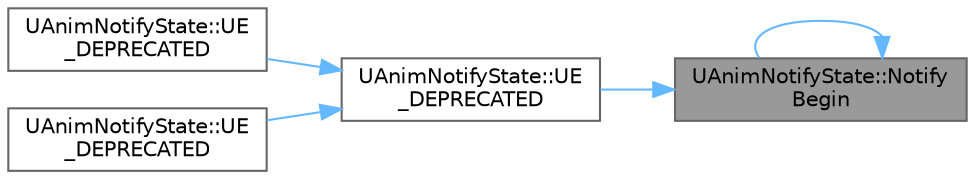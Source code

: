 digraph "UAnimNotifyState::NotifyBegin"
{
 // INTERACTIVE_SVG=YES
 // LATEX_PDF_SIZE
  bgcolor="transparent";
  edge [fontname=Helvetica,fontsize=10,labelfontname=Helvetica,labelfontsize=10];
  node [fontname=Helvetica,fontsize=10,shape=box,height=0.2,width=0.4];
  rankdir="RL";
  Node1 [id="Node000001",label="UAnimNotifyState::Notify\lBegin",height=0.2,width=0.4,color="gray40", fillcolor="grey60", style="filled", fontcolor="black",tooltip=" "];
  Node1 -> Node1 [id="edge1_Node000001_Node000001",dir="back",color="steelblue1",style="solid",tooltip=" "];
  Node1 -> Node2 [id="edge2_Node000001_Node000002",dir="back",color="steelblue1",style="solid",tooltip=" "];
  Node2 [id="Node000002",label="UAnimNotifyState::UE\l_DEPRECATED",height=0.2,width=0.4,color="grey40", fillcolor="white", style="filled",URL="$d1/db4/classUAnimNotifyState.html#a8170796d62ef93583769a9865527f6ee",tooltip=" "];
  Node2 -> Node3 [id="edge3_Node000002_Node000003",dir="back",color="steelblue1",style="solid",tooltip=" "];
  Node3 [id="Node000003",label="UAnimNotifyState::UE\l_DEPRECATED",height=0.2,width=0.4,color="grey40", fillcolor="white", style="filled",URL="$d1/db4/classUAnimNotifyState.html#a5824fd2bdc28e34cc9e972d5cb796263",tooltip=" "];
  Node2 -> Node4 [id="edge4_Node000002_Node000004",dir="back",color="steelblue1",style="solid",tooltip=" "];
  Node4 [id="Node000004",label="UAnimNotifyState::UE\l_DEPRECATED",height=0.2,width=0.4,color="grey40", fillcolor="white", style="filled",URL="$d1/db4/classUAnimNotifyState.html#a944339e763bc89247547f23ec8f4d26e",tooltip=" "];
}
